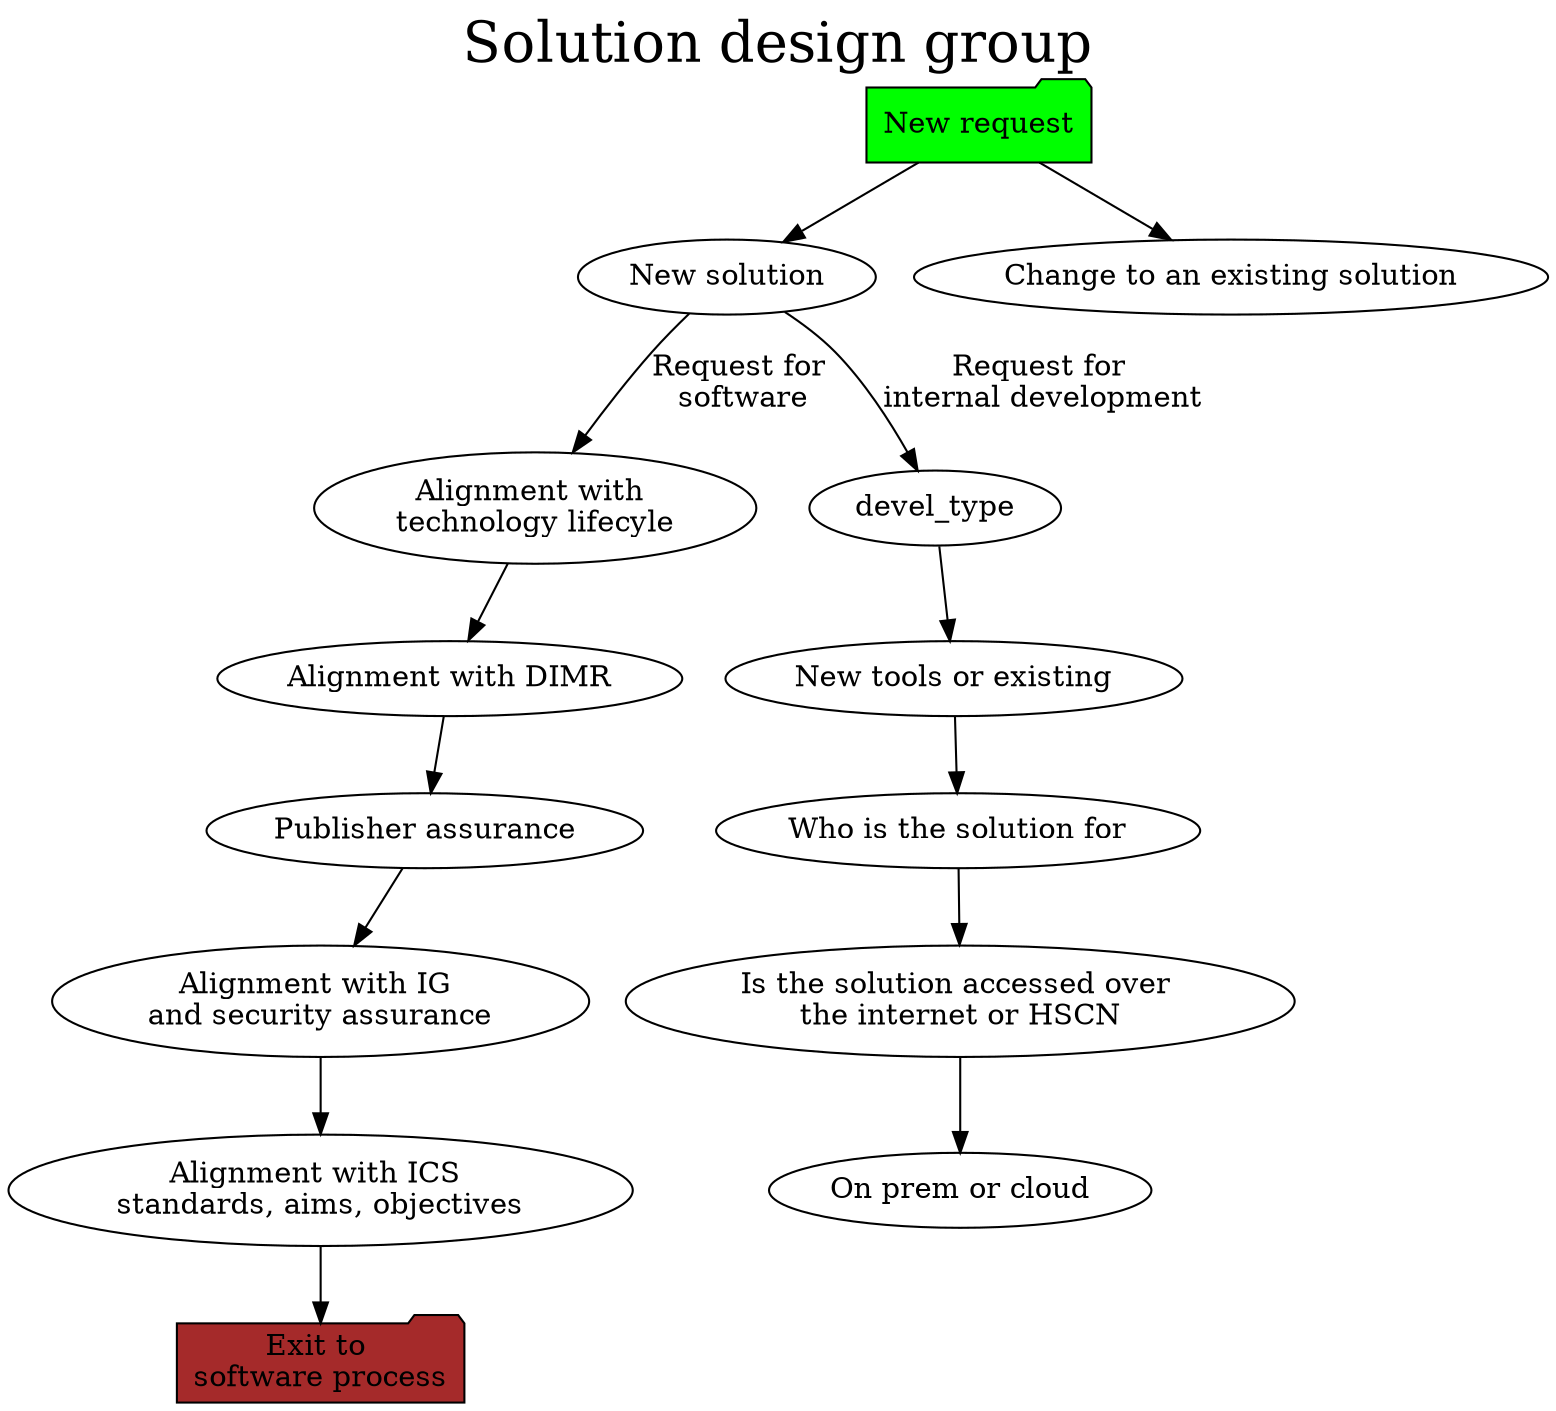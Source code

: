 digraph {

label="Solution design group";
fontsize=27;
labelloc=t;

request -> newsolution #[label="New solution"]
request -> existingsolution #[label="Change to an existing solution"]

newsolution -> soft_lifecycle [label="Request for \nsoftware"]
soft_lifecycle -> soft_dimr -> soft_publisher -> soft_assurance -> soft_ics -> soft_exit

newsolution -> devel_type [label="Request for \ninternal development"]

devel_type -> devel_tools -> devel_audience -> devel_access -> devel_prem

request [label="New request", shape=folder, style=filled, fillcolor=green]
newsolution [label="New solution"]
existingsolution [label="Change to an existing solution"]
soft_dimr [label="Alignment with DIMR"]
soft_publisher [label="Publisher assurance"]
soft_lifecycle [label="Alignment with \ntechnology lifecyle"]
soft_assurance [label="Alignment with IG \nand security assurance"]
soft_ics [label="Alignment with ICS \nstandards, aims, objectives"]
soft_exit [label="Exit to \nsoftware process", shape=folder, fillcolor=brown, style=filled]

devel_tools [label="New tools or existing"]
devel_prem [label="On prem or cloud"]
devel_audience [label="Who is the solution for"]
devel_access [label="Is the solution accessed over \nthe internet or HSCN"]

}